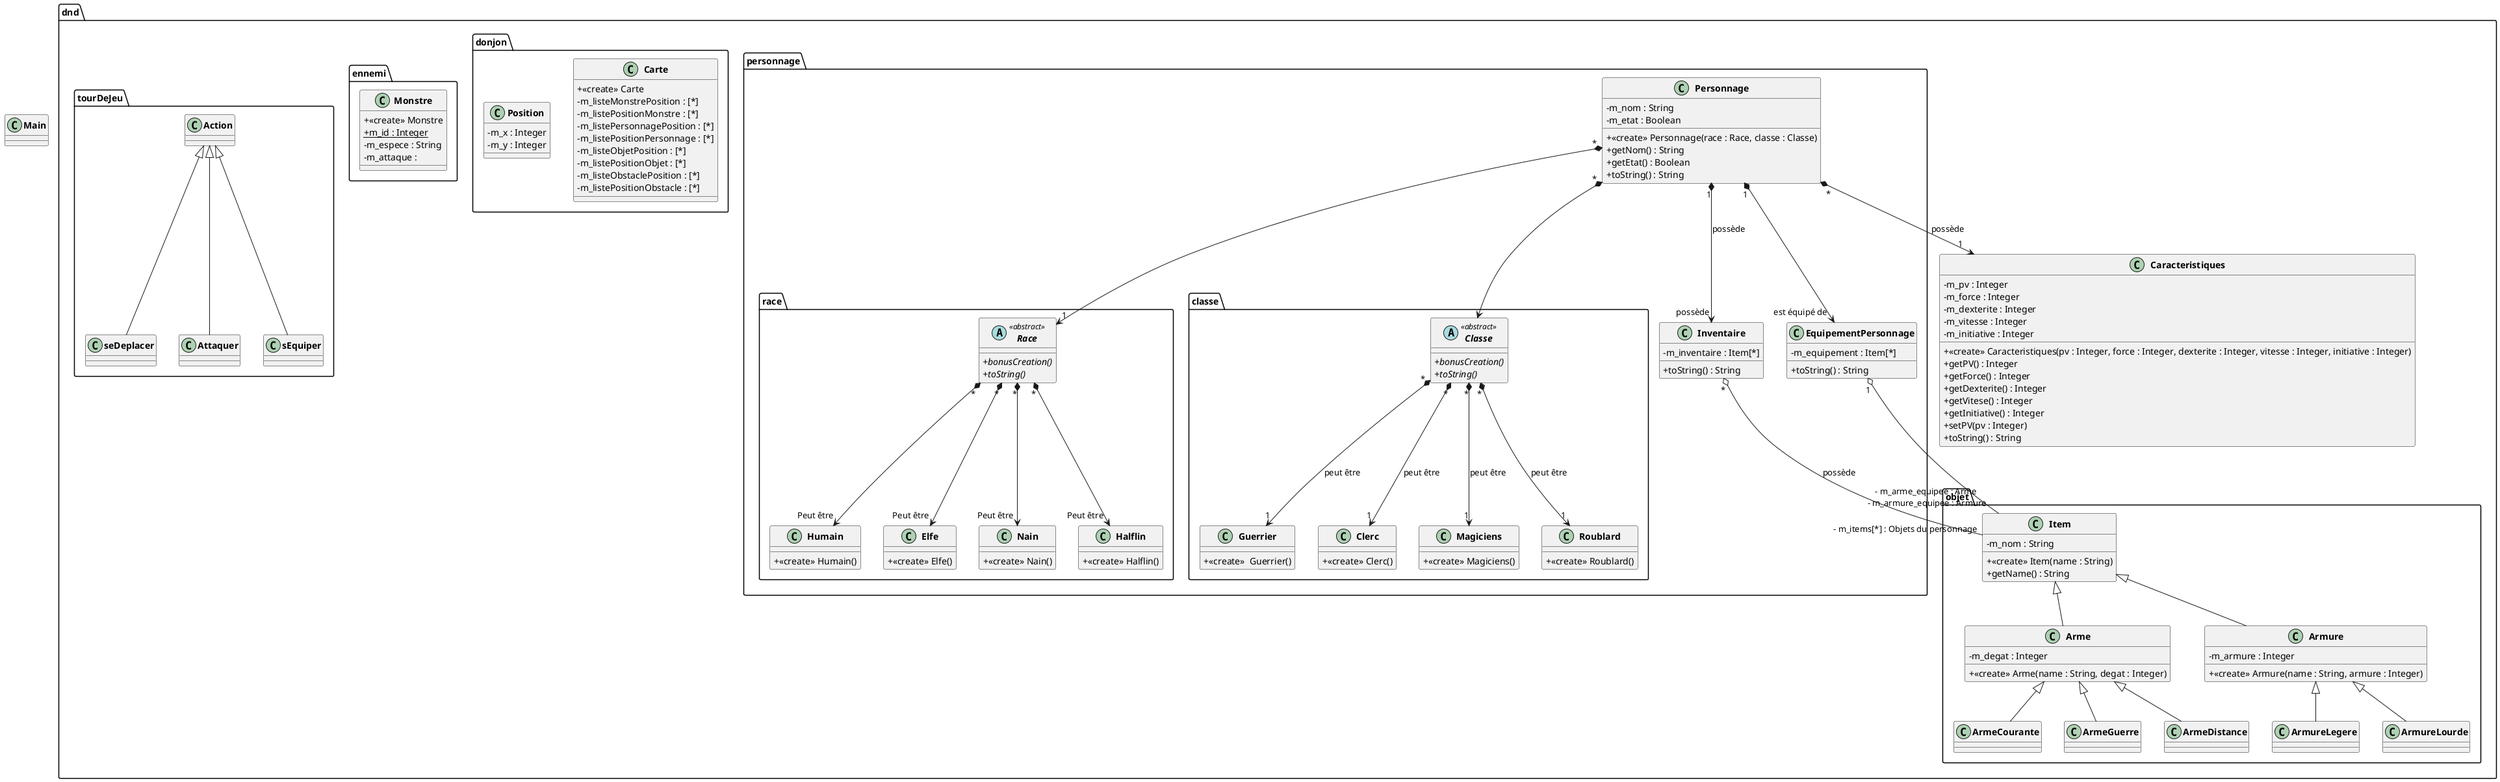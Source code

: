 @startuml

skinparam classAttributeIconSize 0
skinparam classFontStyle Bold
skinparam style strictuml hide empty members

class Main
{

}

package dnd
{
    class Caracteristiques
    {
        ' Membres de la classe
        - m_pv : Integer
        - m_force : Integer
        - m_dexterite : Integer
        - m_vitesse : Integer
        - m_initiative : Integer
        ' Ctor
        + <<create>> Caracteristiques(pv : Integer, force : Integer, dexterite : Integer, vitesse : Integer, initiative : Integer)
        ' Getters
        + getPV() : Integer
        + getForce() : Integer
        + getDexterite() : Integer
        + getVitese() : Integer
        + getInitiative() : Integer
        ' Setters
        + setPV(pv : Integer)
        + toString() : String
    }

    package personnage
    {
        class Personnage
        {
            +<<create>> Personnage(race : Race, classe : Classe)
            - m_nom : String
            - m_etat : Boolean
            ' Race : mettre une composition
            ' Classe : mettre une composition
            ' Inventaire d'équipements : mettre une composition
            ' Équipements : mettre une composition
            + getNom() : String
            + getEtat() : Boolean
            + toString() : String
        }

        ' Début classes personnages




        class Inventaire
        {
            - m_inventaire : Item[*]
            + toString() : String
        }

        class EquipementPersonnage
        {
            - m_equipement : Item[*]
            + toString() : String
        }

        Personnage "*" *--> "1" race.Race
        Personnage "*" *--> classe.Classe
        Personnage "*" *--> "1" Caracteristiques : possède
        Personnage "1" *--> "est équipé de" EquipementPersonnage
        Personnage "1" *--> "possède" Inventaire : possède
        Inventaire "*" o-- "- m_items[*] : Objets du personnage" dnd.objet.Item : possède
        EquipementPersonnage "1" o-- "- m_arme_equipee : Arme\n - m_armure_equipee : Armure" dnd.objet.Item

        package race
        {
            abstract class Race <<abstract>>
            {
                +{abstract} bonusCreation()
                +{abstract} toString()
            }

            class Humain
            {
                +<<create>> Humain()
            }

            class Elfe
            {
                +<<create>> Elfe()
            }

            class Nain
            {
                +<<create>> Nain()
            }

            class Halflin
            {
                +<<create>> Halflin()
            }

            Race "*" *--> "Peut être" Humain
            Race "*" *--> "Peut être" Elfe
            Race "*" *--> "Peut être" Nain
            Race "*" *--> "Peut être" Halflin
        }

        package classe
        {

            abstract class Classe <<abstract>>
            {
            +{abstract} bonusCreation()
            +{abstract} toString()
            }

            class Guerrier
            {
                +<<create>>  Guerrier()
            }

            class Clerc
            {
                +<<create>> Clerc()
            }

            class Magiciens
            {
                +<<create>> Magiciens()
            }

            class Roublard
            {
                +<<create>> Roublard()
            }

            Classe "*" *--> "1" Guerrier : peut être
            Classe "*" *--> "1" Clerc : peut être
            Classe "*" *--> "1" Magiciens : peut être
            Classe "*" *--> "1" Roublard : peut être
        }
    }

    package objet
    {
        class Item
        {
            - m_nom : String
            + <<create>> Item(name : String)
            + getName() : String
        }

        class Arme extends Item
        {
            - m_degat : Integer
            + <<create>> Arme(name : String, degat : Integer)
        }

        class Armure extends Item
        {
            - m_armure : Integer
            + <<create>> Armure(name : String, armure : Integer)
        }

        class ArmeCourante extends Arme
        {

        }

        class ArmeGuerre extends Arme
        {

        }

        class ArmeDistance extends Arme
        {

        }

        class ArmureLegere extends Armure
        {

        }

        class ArmureLourde extends Armure
        {

        }


    ' Item "*" *--> "- m_degat : (dé)\n- m_portee : Integer" ArmeCourante: contient des
    ' Item "*" *--> "- m_degat : (dé)\n- m_portee : Integer" ArmeGuerre: contient des
    ' Item "*" *--> "- m_degat : (dé)\n- m_portee : Integer" ArmeDistance: contient des
    ' Item "*" *--> "- m_armure : Integer" ArmureLegere: contient des
    ' Item "*" *--> "- " ArmureLourde: contient des

    }

    package donjon
    {
        class Carte
        {
            +<<create>> Carte
            -m_listeMonstrePosition : [*]
            -m_listePositionMonstre : [*]
            -m_listePersonnagePosition : [*]
            -m_listePositionPersonnage : [*]
            -m_listeObjetPosition : [*]
            -m_listePositionObjet : [*]
            -m_listeObstaclePosition : [*]
            -m_listePositionObstacle : [*]

            ' methode getQuoiEstIci (position)
            ' methode getOuEsTruc (truc)

        }

        class Position
       {
            -m_x : Integer
            -m_y : Integer
       }
    }

    package ennemi
    {
        class Monstre
        {
        +<<create>> Monstre
        + {static} m_id : Integer
        - m_espece : String
        - m_attaque :
        ' Objet caractérisitique
        }
    }

    package tourDeJeu
    {
        class Action
        {

        }

        class seDeplacer extends Action
        {

        }

        class Attaquer extends Action
        {

        }

        class sEquiper extends Action
        {

        }

    }
}



@enduml